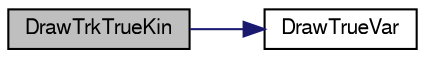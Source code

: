 digraph "DrawTrkTrueKin"
{
  bgcolor="transparent";
  edge [fontname="FreeSans",fontsize="10",labelfontname="FreeSans",labelfontsize="10"];
  node [fontname="FreeSans",fontsize="10",shape=record];
  rankdir="LR";
  Node1 [label="DrawTrkTrueKin",height=0.2,width=0.4,color="black", fillcolor="grey75", style="filled" fontcolor="black"];
  Node1 -> Node2 [color="midnightblue",fontsize="10",style="solid",fontname="FreeSans"];
  Node2 [label="DrawTrueVar",height=0.2,width=0.4,color="black",URL="$d3/dcd/Fun4SimTree_8C.html#a20119dfeeed65b735f9a3ac928e45bef"];
}
